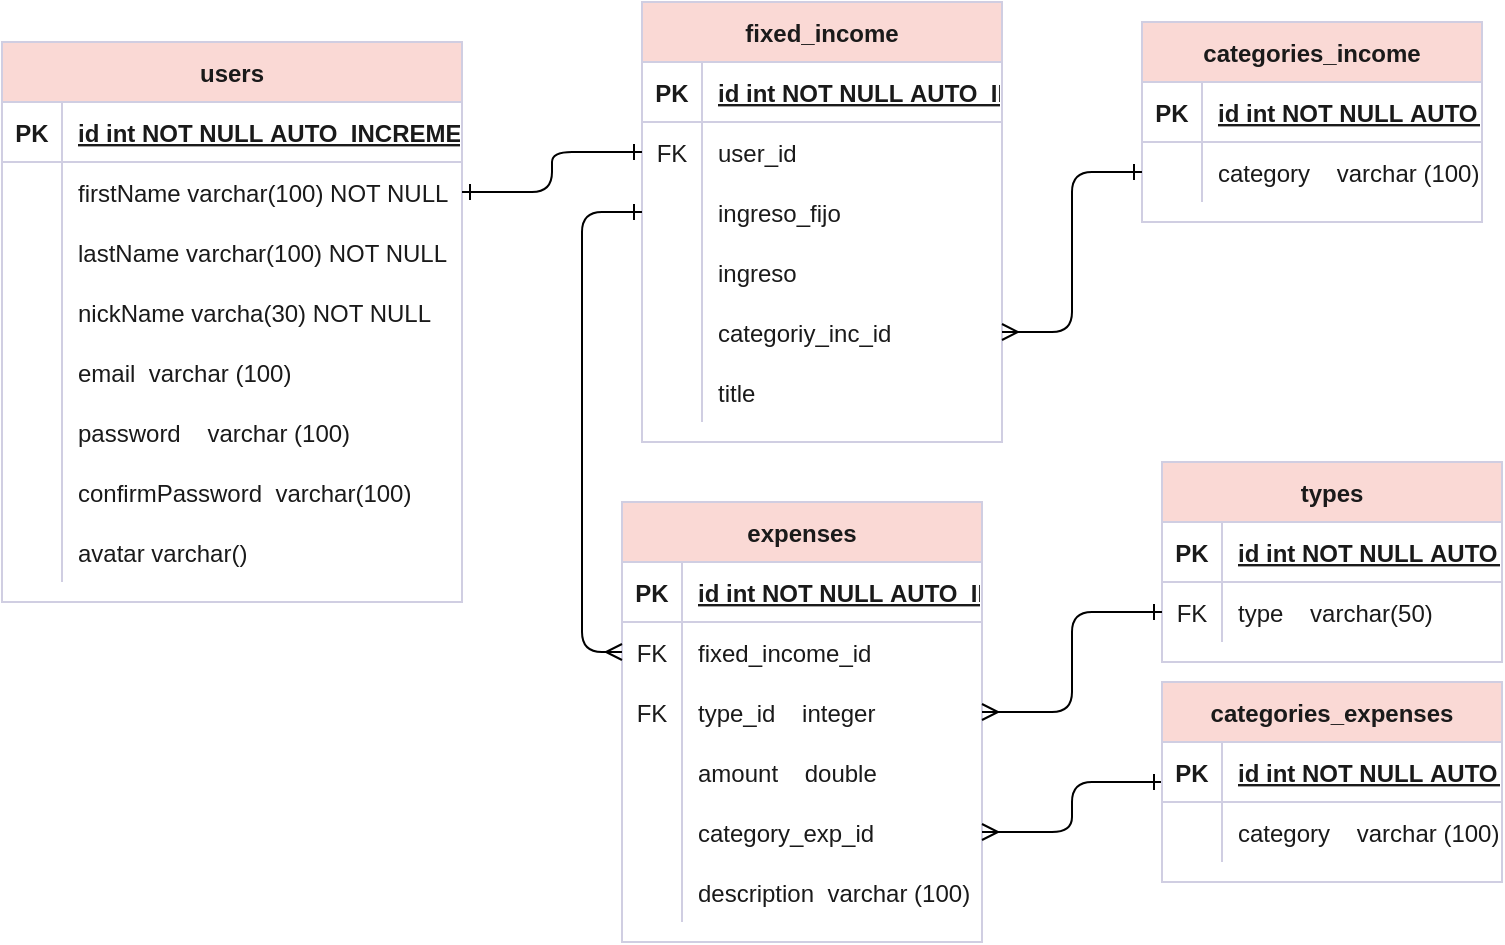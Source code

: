 <mxfile version="17.2.4" type="device"><diagram id="R2lEEEUBdFMjLlhIrx00" name="Page-1"><mxGraphModel dx="2272" dy="790" grid="1" gridSize="10" guides="1" tooltips="1" connect="1" arrows="1" fold="1" page="1" pageScale="1" pageWidth="850" pageHeight="1100" math="0" shadow="0" extFonts="Permanent Marker^https://fonts.googleapis.com/css?family=Permanent+Marker"><root><mxCell id="0"/><mxCell id="1" parent="0"/><mxCell id="C-vyLk0tnHw3VtMMgP7b-23" value="users" style="shape=table;startSize=30;container=1;collapsible=1;childLayout=tableLayout;fixedRows=1;rowLines=0;fontStyle=1;align=center;resizeLast=1;fillColor=#FAD9D5;strokeColor=#D0CEE2;fontColor=#1A1A1A;" parent="1" vertex="1"><mxGeometry x="-200" y="70" width="230" height="280" as="geometry"/></mxCell><mxCell id="C-vyLk0tnHw3VtMMgP7b-24" value="" style="shape=partialRectangle;collapsible=0;dropTarget=0;pointerEvents=0;fillColor=none;points=[[0,0.5],[1,0.5]];portConstraint=eastwest;top=0;left=0;right=0;bottom=1;strokeColor=#D0CEE2;fontColor=#1A1A1A;" parent="C-vyLk0tnHw3VtMMgP7b-23" vertex="1"><mxGeometry y="30" width="230" height="30" as="geometry"/></mxCell><mxCell id="C-vyLk0tnHw3VtMMgP7b-25" value="PK" style="shape=partialRectangle;overflow=hidden;connectable=0;fillColor=none;top=0;left=0;bottom=0;right=0;fontStyle=1;strokeColor=#D0CEE2;fontColor=#1A1A1A;" parent="C-vyLk0tnHw3VtMMgP7b-24" vertex="1"><mxGeometry width="30" height="30" as="geometry"><mxRectangle width="30" height="30" as="alternateBounds"/></mxGeometry></mxCell><mxCell id="C-vyLk0tnHw3VtMMgP7b-26" value="id int NOT NULL AUTO_INCREMENT " style="shape=partialRectangle;overflow=hidden;connectable=0;fillColor=none;top=0;left=0;bottom=0;right=0;align=left;spacingLeft=6;fontStyle=5;strokeColor=#D0CEE2;fontColor=#1A1A1A;" parent="C-vyLk0tnHw3VtMMgP7b-24" vertex="1"><mxGeometry x="30" width="200" height="30" as="geometry"><mxRectangle width="200" height="30" as="alternateBounds"/></mxGeometry></mxCell><mxCell id="C-vyLk0tnHw3VtMMgP7b-27" value="" style="shape=partialRectangle;collapsible=0;dropTarget=0;pointerEvents=0;fillColor=none;points=[[0,0.5],[1,0.5]];portConstraint=eastwest;top=0;left=0;right=0;bottom=0;strokeColor=#D0CEE2;fontColor=#1A1A1A;" parent="C-vyLk0tnHw3VtMMgP7b-23" vertex="1"><mxGeometry y="60" width="230" height="30" as="geometry"/></mxCell><mxCell id="C-vyLk0tnHw3VtMMgP7b-28" value="" style="shape=partialRectangle;overflow=hidden;connectable=0;fillColor=none;top=0;left=0;bottom=0;right=0;strokeColor=#D0CEE2;fontColor=#1A1A1A;" parent="C-vyLk0tnHw3VtMMgP7b-27" vertex="1"><mxGeometry width="30" height="30" as="geometry"><mxRectangle width="30" height="30" as="alternateBounds"/></mxGeometry></mxCell><mxCell id="C-vyLk0tnHw3VtMMgP7b-29" value="firstName varchar(100) NOT NULL" style="shape=partialRectangle;overflow=hidden;connectable=0;fillColor=none;top=0;left=0;bottom=0;right=0;align=left;spacingLeft=6;strokeColor=#D0CEE2;fontColor=#1A1A1A;" parent="C-vyLk0tnHw3VtMMgP7b-27" vertex="1"><mxGeometry x="30" width="200" height="30" as="geometry"><mxRectangle width="200" height="30" as="alternateBounds"/></mxGeometry></mxCell><mxCell id="sl8euiVZwK_D-Mx_t4WH-7" style="shape=partialRectangle;collapsible=0;dropTarget=0;pointerEvents=0;fillColor=none;points=[[0,0.5],[1,0.5]];portConstraint=eastwest;top=0;left=0;right=0;bottom=0;strokeColor=#D0CEE2;fontColor=#1A1A1A;" parent="C-vyLk0tnHw3VtMMgP7b-23" vertex="1"><mxGeometry y="90" width="230" height="30" as="geometry"/></mxCell><mxCell id="sl8euiVZwK_D-Mx_t4WH-8" style="shape=partialRectangle;overflow=hidden;connectable=0;fillColor=none;top=0;left=0;bottom=0;right=0;strokeColor=#D0CEE2;fontColor=#1A1A1A;" parent="sl8euiVZwK_D-Mx_t4WH-7" vertex="1"><mxGeometry width="30" height="30" as="geometry"><mxRectangle width="30" height="30" as="alternateBounds"/></mxGeometry></mxCell><mxCell id="sl8euiVZwK_D-Mx_t4WH-9" value="lastName varchar(100) NOT NULL" style="shape=partialRectangle;overflow=hidden;connectable=0;fillColor=none;top=0;left=0;bottom=0;right=0;align=left;spacingLeft=6;strokeColor=#D0CEE2;fontColor=#1A1A1A;" parent="sl8euiVZwK_D-Mx_t4WH-7" vertex="1"><mxGeometry x="30" width="200" height="30" as="geometry"><mxRectangle width="200" height="30" as="alternateBounds"/></mxGeometry></mxCell><mxCell id="sl8euiVZwK_D-Mx_t4WH-4" style="shape=partialRectangle;collapsible=0;dropTarget=0;pointerEvents=0;fillColor=none;points=[[0,0.5],[1,0.5]];portConstraint=eastwest;top=0;left=0;right=0;bottom=0;strokeColor=#D0CEE2;fontColor=#1A1A1A;" parent="C-vyLk0tnHw3VtMMgP7b-23" vertex="1"><mxGeometry y="120" width="230" height="30" as="geometry"/></mxCell><mxCell id="sl8euiVZwK_D-Mx_t4WH-5" style="shape=partialRectangle;overflow=hidden;connectable=0;fillColor=none;top=0;left=0;bottom=0;right=0;strokeColor=#D0CEE2;fontColor=#1A1A1A;" parent="sl8euiVZwK_D-Mx_t4WH-4" vertex="1"><mxGeometry width="30" height="30" as="geometry"><mxRectangle width="30" height="30" as="alternateBounds"/></mxGeometry></mxCell><mxCell id="sl8euiVZwK_D-Mx_t4WH-6" value="nickName varcha(30) NOT NULL" style="shape=partialRectangle;overflow=hidden;connectable=0;fillColor=none;top=0;left=0;bottom=0;right=0;align=left;spacingLeft=6;strokeColor=#D0CEE2;fontColor=#1A1A1A;" parent="sl8euiVZwK_D-Mx_t4WH-4" vertex="1"><mxGeometry x="30" width="200" height="30" as="geometry"><mxRectangle width="200" height="30" as="alternateBounds"/></mxGeometry></mxCell><mxCell id="lumupV-iUJOyb98hS1aZ-239" style="shape=partialRectangle;collapsible=0;dropTarget=0;pointerEvents=0;fillColor=none;points=[[0,0.5],[1,0.5]];portConstraint=eastwest;top=0;left=0;right=0;bottom=0;strokeColor=#D0CEE2;fontColor=#1A1A1A;" parent="C-vyLk0tnHw3VtMMgP7b-23" vertex="1"><mxGeometry y="150" width="230" height="30" as="geometry"/></mxCell><mxCell id="lumupV-iUJOyb98hS1aZ-240" style="shape=partialRectangle;overflow=hidden;connectable=0;fillColor=none;top=0;left=0;bottom=0;right=0;strokeColor=#D0CEE2;fontColor=#1A1A1A;" parent="lumupV-iUJOyb98hS1aZ-239" vertex="1"><mxGeometry width="30" height="30" as="geometry"><mxRectangle width="30" height="30" as="alternateBounds"/></mxGeometry></mxCell><mxCell id="lumupV-iUJOyb98hS1aZ-241" value="email  varchar (100)" style="shape=partialRectangle;overflow=hidden;connectable=0;fillColor=none;top=0;left=0;bottom=0;right=0;align=left;spacingLeft=6;strokeColor=#D0CEE2;fontColor=#1A1A1A;" parent="lumupV-iUJOyb98hS1aZ-239" vertex="1"><mxGeometry x="30" width="200" height="30" as="geometry"><mxRectangle width="200" height="30" as="alternateBounds"/></mxGeometry></mxCell><mxCell id="lumupV-iUJOyb98hS1aZ-242" style="shape=partialRectangle;collapsible=0;dropTarget=0;pointerEvents=0;fillColor=none;points=[[0,0.5],[1,0.5]];portConstraint=eastwest;top=0;left=0;right=0;bottom=0;strokeColor=#D0CEE2;fontColor=#1A1A1A;" parent="C-vyLk0tnHw3VtMMgP7b-23" vertex="1"><mxGeometry y="180" width="230" height="30" as="geometry"/></mxCell><mxCell id="lumupV-iUJOyb98hS1aZ-243" style="shape=partialRectangle;overflow=hidden;connectable=0;fillColor=none;top=0;left=0;bottom=0;right=0;strokeColor=#D0CEE2;fontColor=#1A1A1A;" parent="lumupV-iUJOyb98hS1aZ-242" vertex="1"><mxGeometry width="30" height="30" as="geometry"><mxRectangle width="30" height="30" as="alternateBounds"/></mxGeometry></mxCell><mxCell id="lumupV-iUJOyb98hS1aZ-244" value="password    varchar (100)" style="shape=partialRectangle;overflow=hidden;connectable=0;fillColor=none;top=0;left=0;bottom=0;right=0;align=left;spacingLeft=6;strokeColor=#D0CEE2;fontColor=#1A1A1A;" parent="lumupV-iUJOyb98hS1aZ-242" vertex="1"><mxGeometry x="30" width="200" height="30" as="geometry"><mxRectangle width="200" height="30" as="alternateBounds"/></mxGeometry></mxCell><mxCell id="lumupV-iUJOyb98hS1aZ-245" style="shape=partialRectangle;collapsible=0;dropTarget=0;pointerEvents=0;fillColor=none;points=[[0,0.5],[1,0.5]];portConstraint=eastwest;top=0;left=0;right=0;bottom=0;strokeColor=#D0CEE2;fontColor=#1A1A1A;" parent="C-vyLk0tnHw3VtMMgP7b-23" vertex="1"><mxGeometry y="210" width="230" height="30" as="geometry"/></mxCell><mxCell id="lumupV-iUJOyb98hS1aZ-246" style="shape=partialRectangle;overflow=hidden;connectable=0;fillColor=none;top=0;left=0;bottom=0;right=0;strokeColor=#D0CEE2;fontColor=#1A1A1A;" parent="lumupV-iUJOyb98hS1aZ-245" vertex="1"><mxGeometry width="30" height="30" as="geometry"><mxRectangle width="30" height="30" as="alternateBounds"/></mxGeometry></mxCell><mxCell id="lumupV-iUJOyb98hS1aZ-247" value="confirmPassword  varchar(100)" style="shape=partialRectangle;overflow=hidden;connectable=0;fillColor=none;top=0;left=0;bottom=0;right=0;align=left;spacingLeft=6;strokeColor=#D0CEE2;fontColor=#1A1A1A;" parent="lumupV-iUJOyb98hS1aZ-245" vertex="1"><mxGeometry x="30" width="200" height="30" as="geometry"><mxRectangle width="200" height="30" as="alternateBounds"/></mxGeometry></mxCell><mxCell id="sl8euiVZwK_D-Mx_t4WH-1" style="shape=partialRectangle;collapsible=0;dropTarget=0;pointerEvents=0;fillColor=none;points=[[0,0.5],[1,0.5]];portConstraint=eastwest;top=0;left=0;right=0;bottom=0;strokeColor=#D0CEE2;fontColor=#1A1A1A;" parent="C-vyLk0tnHw3VtMMgP7b-23" vertex="1"><mxGeometry y="240" width="230" height="30" as="geometry"/></mxCell><mxCell id="sl8euiVZwK_D-Mx_t4WH-2" style="shape=partialRectangle;overflow=hidden;connectable=0;fillColor=none;top=0;left=0;bottom=0;right=0;strokeColor=#D0CEE2;fontColor=#1A1A1A;" parent="sl8euiVZwK_D-Mx_t4WH-1" vertex="1"><mxGeometry width="30" height="30" as="geometry"><mxRectangle width="30" height="30" as="alternateBounds"/></mxGeometry></mxCell><mxCell id="sl8euiVZwK_D-Mx_t4WH-3" value="avatar varchar()" style="shape=partialRectangle;overflow=hidden;connectable=0;fillColor=none;top=0;left=0;bottom=0;right=0;align=left;spacingLeft=6;strokeColor=#D0CEE2;fontColor=#1A1A1A;" parent="sl8euiVZwK_D-Mx_t4WH-1" vertex="1"><mxGeometry x="30" width="200" height="30" as="geometry"><mxRectangle width="200" height="30" as="alternateBounds"/></mxGeometry></mxCell><mxCell id="8oyLFtq0lGayYzDrN4Et-1" value="fixed_income" style="shape=table;startSize=30;container=1;collapsible=1;childLayout=tableLayout;fixedRows=1;rowLines=0;fontStyle=1;align=center;resizeLast=1;fillColor=#FAD9D5;strokeColor=#D0CEE2;fontColor=#1A1A1A;" vertex="1" parent="1"><mxGeometry x="120" y="50" width="180" height="220" as="geometry"/></mxCell><mxCell id="8oyLFtq0lGayYzDrN4Et-2" value="" style="shape=partialRectangle;collapsible=0;dropTarget=0;pointerEvents=0;fillColor=none;points=[[0,0.5],[1,0.5]];portConstraint=eastwest;top=0;left=0;right=0;bottom=1;strokeColor=#D0CEE2;fontColor=#1A1A1A;" vertex="1" parent="8oyLFtq0lGayYzDrN4Et-1"><mxGeometry y="30" width="180" height="30" as="geometry"/></mxCell><mxCell id="8oyLFtq0lGayYzDrN4Et-3" value="PK" style="shape=partialRectangle;overflow=hidden;connectable=0;fillColor=none;top=0;left=0;bottom=0;right=0;fontStyle=1;strokeColor=#D0CEE2;fontColor=#1A1A1A;" vertex="1" parent="8oyLFtq0lGayYzDrN4Et-2"><mxGeometry width="30" height="30" as="geometry"><mxRectangle width="30" height="30" as="alternateBounds"/></mxGeometry></mxCell><mxCell id="8oyLFtq0lGayYzDrN4Et-4" value="id int NOT NULL AUTO_INCREMENT " style="shape=partialRectangle;overflow=hidden;connectable=0;fillColor=none;top=0;left=0;bottom=0;right=0;align=left;spacingLeft=6;fontStyle=5;strokeColor=#D0CEE2;fontColor=#1A1A1A;" vertex="1" parent="8oyLFtq0lGayYzDrN4Et-2"><mxGeometry x="30" width="150" height="30" as="geometry"><mxRectangle width="150" height="30" as="alternateBounds"/></mxGeometry></mxCell><mxCell id="8oyLFtq0lGayYzDrN4Et-5" value="" style="shape=partialRectangle;collapsible=0;dropTarget=0;pointerEvents=0;fillColor=none;points=[[0,0.5],[1,0.5]];portConstraint=eastwest;top=0;left=0;right=0;bottom=0;strokeColor=#D0CEE2;fontColor=#1A1A1A;" vertex="1" parent="8oyLFtq0lGayYzDrN4Et-1"><mxGeometry y="60" width="180" height="30" as="geometry"/></mxCell><mxCell id="8oyLFtq0lGayYzDrN4Et-6" value="FK" style="shape=partialRectangle;overflow=hidden;connectable=0;fillColor=none;top=0;left=0;bottom=0;right=0;strokeColor=#D0CEE2;fontColor=#1A1A1A;" vertex="1" parent="8oyLFtq0lGayYzDrN4Et-5"><mxGeometry width="30" height="30" as="geometry"><mxRectangle width="30" height="30" as="alternateBounds"/></mxGeometry></mxCell><mxCell id="8oyLFtq0lGayYzDrN4Et-7" value="user_id" style="shape=partialRectangle;overflow=hidden;connectable=0;fillColor=none;top=0;left=0;bottom=0;right=0;align=left;spacingLeft=6;strokeColor=#D0CEE2;fontColor=#1A1A1A;" vertex="1" parent="8oyLFtq0lGayYzDrN4Et-5"><mxGeometry x="30" width="150" height="30" as="geometry"><mxRectangle width="150" height="30" as="alternateBounds"/></mxGeometry></mxCell><mxCell id="8oyLFtq0lGayYzDrN4Et-8" style="shape=partialRectangle;collapsible=0;dropTarget=0;pointerEvents=0;fillColor=none;points=[[0,0.5],[1,0.5]];portConstraint=eastwest;top=0;left=0;right=0;bottom=0;strokeColor=#D0CEE2;fontColor=#1A1A1A;" vertex="1" parent="8oyLFtq0lGayYzDrN4Et-1"><mxGeometry y="90" width="180" height="30" as="geometry"/></mxCell><mxCell id="8oyLFtq0lGayYzDrN4Et-9" style="shape=partialRectangle;overflow=hidden;connectable=0;fillColor=none;top=0;left=0;bottom=0;right=0;strokeColor=#D0CEE2;fontColor=#1A1A1A;" vertex="1" parent="8oyLFtq0lGayYzDrN4Et-8"><mxGeometry width="30" height="30" as="geometry"><mxRectangle width="30" height="30" as="alternateBounds"/></mxGeometry></mxCell><mxCell id="8oyLFtq0lGayYzDrN4Et-10" value="ingreso_fijo" style="shape=partialRectangle;overflow=hidden;connectable=0;fillColor=none;top=0;left=0;bottom=0;right=0;align=left;spacingLeft=6;strokeColor=#D0CEE2;fontColor=#1A1A1A;" vertex="1" parent="8oyLFtq0lGayYzDrN4Et-8"><mxGeometry x="30" width="150" height="30" as="geometry"><mxRectangle width="150" height="30" as="alternateBounds"/></mxGeometry></mxCell><mxCell id="8oyLFtq0lGayYzDrN4Et-64" style="shape=partialRectangle;collapsible=0;dropTarget=0;pointerEvents=0;fillColor=none;points=[[0,0.5],[1,0.5]];portConstraint=eastwest;top=0;left=0;right=0;bottom=0;strokeColor=#D0CEE2;fontColor=#1A1A1A;" vertex="1" parent="8oyLFtq0lGayYzDrN4Et-1"><mxGeometry y="120" width="180" height="30" as="geometry"/></mxCell><mxCell id="8oyLFtq0lGayYzDrN4Et-65" style="shape=partialRectangle;overflow=hidden;connectable=0;fillColor=none;top=0;left=0;bottom=0;right=0;strokeColor=#D0CEE2;fontColor=#1A1A1A;" vertex="1" parent="8oyLFtq0lGayYzDrN4Et-64"><mxGeometry width="30" height="30" as="geometry"><mxRectangle width="30" height="30" as="alternateBounds"/></mxGeometry></mxCell><mxCell id="8oyLFtq0lGayYzDrN4Et-66" value="ingreso" style="shape=partialRectangle;overflow=hidden;connectable=0;fillColor=none;top=0;left=0;bottom=0;right=0;align=left;spacingLeft=6;strokeColor=#D0CEE2;fontColor=#1A1A1A;" vertex="1" parent="8oyLFtq0lGayYzDrN4Et-64"><mxGeometry x="30" width="150" height="30" as="geometry"><mxRectangle width="150" height="30" as="alternateBounds"/></mxGeometry></mxCell><mxCell id="8oyLFtq0lGayYzDrN4Et-87" style="shape=partialRectangle;collapsible=0;dropTarget=0;pointerEvents=0;fillColor=none;points=[[0,0.5],[1,0.5]];portConstraint=eastwest;top=0;left=0;right=0;bottom=0;strokeColor=#D0CEE2;fontColor=#1A1A1A;" vertex="1" parent="8oyLFtq0lGayYzDrN4Et-1"><mxGeometry y="150" width="180" height="30" as="geometry"/></mxCell><mxCell id="8oyLFtq0lGayYzDrN4Et-88" style="shape=partialRectangle;overflow=hidden;connectable=0;fillColor=none;top=0;left=0;bottom=0;right=0;strokeColor=#D0CEE2;fontColor=#1A1A1A;" vertex="1" parent="8oyLFtq0lGayYzDrN4Et-87"><mxGeometry width="30" height="30" as="geometry"><mxRectangle width="30" height="30" as="alternateBounds"/></mxGeometry></mxCell><mxCell id="8oyLFtq0lGayYzDrN4Et-89" value="categoriy_inc_id" style="shape=partialRectangle;overflow=hidden;connectable=0;fillColor=none;top=0;left=0;bottom=0;right=0;align=left;spacingLeft=6;strokeColor=#D0CEE2;fontColor=#1A1A1A;" vertex="1" parent="8oyLFtq0lGayYzDrN4Et-87"><mxGeometry x="30" width="150" height="30" as="geometry"><mxRectangle width="150" height="30" as="alternateBounds"/></mxGeometry></mxCell><mxCell id="8oyLFtq0lGayYzDrN4Et-90" style="shape=partialRectangle;collapsible=0;dropTarget=0;pointerEvents=0;fillColor=none;points=[[0,0.5],[1,0.5]];portConstraint=eastwest;top=0;left=0;right=0;bottom=0;strokeColor=#D0CEE2;fontColor=#1A1A1A;" vertex="1" parent="8oyLFtq0lGayYzDrN4Et-1"><mxGeometry y="180" width="180" height="30" as="geometry"/></mxCell><mxCell id="8oyLFtq0lGayYzDrN4Et-91" style="shape=partialRectangle;overflow=hidden;connectable=0;fillColor=none;top=0;left=0;bottom=0;right=0;strokeColor=#D0CEE2;fontColor=#1A1A1A;" vertex="1" parent="8oyLFtq0lGayYzDrN4Et-90"><mxGeometry width="30" height="30" as="geometry"><mxRectangle width="30" height="30" as="alternateBounds"/></mxGeometry></mxCell><mxCell id="8oyLFtq0lGayYzDrN4Et-92" value="title" style="shape=partialRectangle;overflow=hidden;connectable=0;fillColor=none;top=0;left=0;bottom=0;right=0;align=left;spacingLeft=6;strokeColor=#D0CEE2;fontColor=#1A1A1A;" vertex="1" parent="8oyLFtq0lGayYzDrN4Et-90"><mxGeometry x="30" width="150" height="30" as="geometry"><mxRectangle width="150" height="30" as="alternateBounds"/></mxGeometry></mxCell><mxCell id="8oyLFtq0lGayYzDrN4Et-24" value="categories_income" style="shape=table;startSize=30;container=1;collapsible=1;childLayout=tableLayout;fixedRows=1;rowLines=0;fontStyle=1;align=center;resizeLast=1;fillColor=#FAD9D5;strokeColor=#D0CEE2;fontColor=#1A1A1A;" vertex="1" parent="1"><mxGeometry x="370" y="60" width="170" height="100" as="geometry"/></mxCell><mxCell id="8oyLFtq0lGayYzDrN4Et-25" value="" style="shape=partialRectangle;collapsible=0;dropTarget=0;pointerEvents=0;fillColor=none;points=[[0,0.5],[1,0.5]];portConstraint=eastwest;top=0;left=0;right=0;bottom=1;strokeColor=#D0CEE2;fontColor=#1A1A1A;" vertex="1" parent="8oyLFtq0lGayYzDrN4Et-24"><mxGeometry y="30" width="170" height="30" as="geometry"/></mxCell><mxCell id="8oyLFtq0lGayYzDrN4Et-26" value="PK" style="shape=partialRectangle;overflow=hidden;connectable=0;fillColor=none;top=0;left=0;bottom=0;right=0;fontStyle=1;strokeColor=#D0CEE2;fontColor=#1A1A1A;" vertex="1" parent="8oyLFtq0lGayYzDrN4Et-25"><mxGeometry width="30" height="30" as="geometry"><mxRectangle width="30" height="30" as="alternateBounds"/></mxGeometry></mxCell><mxCell id="8oyLFtq0lGayYzDrN4Et-27" value="id int NOT NULL AUTO_INCREMENT " style="shape=partialRectangle;overflow=hidden;connectable=0;fillColor=none;top=0;left=0;bottom=0;right=0;align=left;spacingLeft=6;fontStyle=5;strokeColor=#D0CEE2;fontColor=#1A1A1A;" vertex="1" parent="8oyLFtq0lGayYzDrN4Et-25"><mxGeometry x="30" width="140" height="30" as="geometry"><mxRectangle width="140" height="30" as="alternateBounds"/></mxGeometry></mxCell><mxCell id="8oyLFtq0lGayYzDrN4Et-28" value="" style="shape=partialRectangle;collapsible=0;dropTarget=0;pointerEvents=0;fillColor=none;points=[[0,0.5],[1,0.5]];portConstraint=eastwest;top=0;left=0;right=0;bottom=0;strokeColor=#D0CEE2;fontColor=#1A1A1A;" vertex="1" parent="8oyLFtq0lGayYzDrN4Et-24"><mxGeometry y="60" width="170" height="30" as="geometry"/></mxCell><mxCell id="8oyLFtq0lGayYzDrN4Et-29" value="" style="shape=partialRectangle;overflow=hidden;connectable=0;fillColor=none;top=0;left=0;bottom=0;right=0;strokeColor=#D0CEE2;fontColor=#1A1A1A;" vertex="1" parent="8oyLFtq0lGayYzDrN4Et-28"><mxGeometry width="30" height="30" as="geometry"><mxRectangle width="30" height="30" as="alternateBounds"/></mxGeometry></mxCell><mxCell id="8oyLFtq0lGayYzDrN4Et-30" value="category    varchar (100)" style="shape=partialRectangle;overflow=hidden;connectable=0;fillColor=none;top=0;left=0;bottom=0;right=0;align=left;spacingLeft=6;strokeColor=#D0CEE2;fontColor=#1A1A1A;" vertex="1" parent="8oyLFtq0lGayYzDrN4Et-28"><mxGeometry x="30" width="140" height="30" as="geometry"><mxRectangle width="140" height="30" as="alternateBounds"/></mxGeometry></mxCell><mxCell id="8oyLFtq0lGayYzDrN4Et-46" style="edgeStyle=orthogonalEdgeStyle;rounded=1;orthogonalLoop=1;jettySize=auto;html=1;exitX=1;exitY=0.5;exitDx=0;exitDy=0;entryX=0;entryY=0.5;entryDx=0;entryDy=0;startArrow=ERone;startFill=0;endArrow=ERone;endFill=0;" edge="1" parent="1" source="C-vyLk0tnHw3VtMMgP7b-27" target="8oyLFtq0lGayYzDrN4Et-5"><mxGeometry relative="1" as="geometry"/></mxCell><mxCell id="8oyLFtq0lGayYzDrN4Et-51" value="expenses" style="shape=table;startSize=30;container=1;collapsible=1;childLayout=tableLayout;fixedRows=1;rowLines=0;fontStyle=1;align=center;resizeLast=1;fillColor=#FAD9D5;strokeColor=#D0CEE2;fontColor=#1A1A1A;" vertex="1" parent="1"><mxGeometry x="110" y="300" width="180" height="220" as="geometry"/></mxCell><mxCell id="8oyLFtq0lGayYzDrN4Et-52" value="" style="shape=partialRectangle;collapsible=0;dropTarget=0;pointerEvents=0;fillColor=none;points=[[0,0.5],[1,0.5]];portConstraint=eastwest;top=0;left=0;right=0;bottom=1;strokeColor=#D0CEE2;fontColor=#1A1A1A;" vertex="1" parent="8oyLFtq0lGayYzDrN4Et-51"><mxGeometry y="30" width="180" height="30" as="geometry"/></mxCell><mxCell id="8oyLFtq0lGayYzDrN4Et-53" value="PK" style="shape=partialRectangle;overflow=hidden;connectable=0;fillColor=none;top=0;left=0;bottom=0;right=0;fontStyle=1;strokeColor=#D0CEE2;fontColor=#1A1A1A;" vertex="1" parent="8oyLFtq0lGayYzDrN4Et-52"><mxGeometry width="30" height="30" as="geometry"><mxRectangle width="30" height="30" as="alternateBounds"/></mxGeometry></mxCell><mxCell id="8oyLFtq0lGayYzDrN4Et-54" value="id int NOT NULL AUTO_INCREMENT " style="shape=partialRectangle;overflow=hidden;connectable=0;fillColor=none;top=0;left=0;bottom=0;right=0;align=left;spacingLeft=6;fontStyle=5;strokeColor=#D0CEE2;fontColor=#1A1A1A;" vertex="1" parent="8oyLFtq0lGayYzDrN4Et-52"><mxGeometry x="30" width="150" height="30" as="geometry"><mxRectangle width="150" height="30" as="alternateBounds"/></mxGeometry></mxCell><mxCell id="8oyLFtq0lGayYzDrN4Et-55" value="" style="shape=partialRectangle;collapsible=0;dropTarget=0;pointerEvents=0;fillColor=none;points=[[0,0.5],[1,0.5]];portConstraint=eastwest;top=0;left=0;right=0;bottom=0;strokeColor=#D0CEE2;fontColor=#1A1A1A;" vertex="1" parent="8oyLFtq0lGayYzDrN4Et-51"><mxGeometry y="60" width="180" height="30" as="geometry"/></mxCell><mxCell id="8oyLFtq0lGayYzDrN4Et-56" value="FK" style="shape=partialRectangle;overflow=hidden;connectable=0;fillColor=none;top=0;left=0;bottom=0;right=0;strokeColor=#D0CEE2;fontColor=#1A1A1A;" vertex="1" parent="8oyLFtq0lGayYzDrN4Et-55"><mxGeometry width="30" height="30" as="geometry"><mxRectangle width="30" height="30" as="alternateBounds"/></mxGeometry></mxCell><mxCell id="8oyLFtq0lGayYzDrN4Et-57" value="fixed_income_id" style="shape=partialRectangle;overflow=hidden;connectable=0;fillColor=none;top=0;left=0;bottom=0;right=0;align=left;spacingLeft=6;strokeColor=#D0CEE2;fontColor=#1A1A1A;" vertex="1" parent="8oyLFtq0lGayYzDrN4Et-55"><mxGeometry x="30" width="150" height="30" as="geometry"><mxRectangle width="150" height="30" as="alternateBounds"/></mxGeometry></mxCell><mxCell id="8oyLFtq0lGayYzDrN4Et-58" style="shape=partialRectangle;collapsible=0;dropTarget=0;pointerEvents=0;fillColor=none;points=[[0,0.5],[1,0.5]];portConstraint=eastwest;top=0;left=0;right=0;bottom=0;strokeColor=#D0CEE2;fontColor=#1A1A1A;" vertex="1" parent="8oyLFtq0lGayYzDrN4Et-51"><mxGeometry y="90" width="180" height="30" as="geometry"/></mxCell><mxCell id="8oyLFtq0lGayYzDrN4Et-59" value="FK" style="shape=partialRectangle;overflow=hidden;connectable=0;fillColor=none;top=0;left=0;bottom=0;right=0;strokeColor=#D0CEE2;fontColor=#1A1A1A;" vertex="1" parent="8oyLFtq0lGayYzDrN4Et-58"><mxGeometry width="30" height="30" as="geometry"><mxRectangle width="30" height="30" as="alternateBounds"/></mxGeometry></mxCell><mxCell id="8oyLFtq0lGayYzDrN4Et-60" value="type_id    integer" style="shape=partialRectangle;overflow=hidden;connectable=0;fillColor=none;top=0;left=0;bottom=0;right=0;align=left;spacingLeft=6;strokeColor=#D0CEE2;fontColor=#1A1A1A;" vertex="1" parent="8oyLFtq0lGayYzDrN4Et-58"><mxGeometry x="30" width="150" height="30" as="geometry"><mxRectangle width="150" height="30" as="alternateBounds"/></mxGeometry></mxCell><mxCell id="8oyLFtq0lGayYzDrN4Et-61" style="shape=partialRectangle;collapsible=0;dropTarget=0;pointerEvents=0;fillColor=none;points=[[0,0.5],[1,0.5]];portConstraint=eastwest;top=0;left=0;right=0;bottom=0;strokeColor=#D0CEE2;fontColor=#1A1A1A;" vertex="1" parent="8oyLFtq0lGayYzDrN4Et-51"><mxGeometry y="120" width="180" height="30" as="geometry"/></mxCell><mxCell id="8oyLFtq0lGayYzDrN4Et-62" style="shape=partialRectangle;overflow=hidden;connectable=0;fillColor=none;top=0;left=0;bottom=0;right=0;strokeColor=#D0CEE2;fontColor=#1A1A1A;" vertex="1" parent="8oyLFtq0lGayYzDrN4Et-61"><mxGeometry width="30" height="30" as="geometry"><mxRectangle width="30" height="30" as="alternateBounds"/></mxGeometry></mxCell><mxCell id="8oyLFtq0lGayYzDrN4Et-63" value="amount    double" style="shape=partialRectangle;overflow=hidden;connectable=0;fillColor=none;top=0;left=0;bottom=0;right=0;align=left;spacingLeft=6;strokeColor=#D0CEE2;fontColor=#1A1A1A;" vertex="1" parent="8oyLFtq0lGayYzDrN4Et-61"><mxGeometry x="30" width="150" height="30" as="geometry"><mxRectangle width="150" height="30" as="alternateBounds"/></mxGeometry></mxCell><mxCell id="8oyLFtq0lGayYzDrN4Et-101" style="shape=partialRectangle;collapsible=0;dropTarget=0;pointerEvents=0;fillColor=none;points=[[0,0.5],[1,0.5]];portConstraint=eastwest;top=0;left=0;right=0;bottom=0;strokeColor=#D0CEE2;fontColor=#1A1A1A;" vertex="1" parent="8oyLFtq0lGayYzDrN4Et-51"><mxGeometry y="150" width="180" height="30" as="geometry"/></mxCell><mxCell id="8oyLFtq0lGayYzDrN4Et-102" style="shape=partialRectangle;overflow=hidden;connectable=0;fillColor=none;top=0;left=0;bottom=0;right=0;strokeColor=#D0CEE2;fontColor=#1A1A1A;" vertex="1" parent="8oyLFtq0lGayYzDrN4Et-101"><mxGeometry width="30" height="30" as="geometry"><mxRectangle width="30" height="30" as="alternateBounds"/></mxGeometry></mxCell><mxCell id="8oyLFtq0lGayYzDrN4Et-103" value="category_exp_id" style="shape=partialRectangle;overflow=hidden;connectable=0;fillColor=none;top=0;left=0;bottom=0;right=0;align=left;spacingLeft=6;strokeColor=#D0CEE2;fontColor=#1A1A1A;" vertex="1" parent="8oyLFtq0lGayYzDrN4Et-101"><mxGeometry x="30" width="150" height="30" as="geometry"><mxRectangle width="150" height="30" as="alternateBounds"/></mxGeometry></mxCell><mxCell id="8oyLFtq0lGayYzDrN4Et-82" style="shape=partialRectangle;collapsible=0;dropTarget=0;pointerEvents=0;fillColor=none;points=[[0,0.5],[1,0.5]];portConstraint=eastwest;top=0;left=0;right=0;bottom=0;strokeColor=#D0CEE2;fontColor=#1A1A1A;" vertex="1" parent="8oyLFtq0lGayYzDrN4Et-51"><mxGeometry y="180" width="180" height="30" as="geometry"/></mxCell><mxCell id="8oyLFtq0lGayYzDrN4Et-83" style="shape=partialRectangle;overflow=hidden;connectable=0;fillColor=none;top=0;left=0;bottom=0;right=0;strokeColor=#D0CEE2;fontColor=#1A1A1A;" vertex="1" parent="8oyLFtq0lGayYzDrN4Et-82"><mxGeometry width="30" height="30" as="geometry"><mxRectangle width="30" height="30" as="alternateBounds"/></mxGeometry></mxCell><mxCell id="8oyLFtq0lGayYzDrN4Et-84" value="description  varchar (100)" style="shape=partialRectangle;overflow=hidden;connectable=0;fillColor=none;top=0;left=0;bottom=0;right=0;align=left;spacingLeft=6;strokeColor=#D0CEE2;fontColor=#1A1A1A;" vertex="1" parent="8oyLFtq0lGayYzDrN4Et-82"><mxGeometry x="30" width="150" height="30" as="geometry"><mxRectangle width="150" height="30" as="alternateBounds"/></mxGeometry></mxCell><mxCell id="8oyLFtq0lGayYzDrN4Et-67" value="types" style="shape=table;startSize=30;container=1;collapsible=1;childLayout=tableLayout;fixedRows=1;rowLines=0;fontStyle=1;align=center;resizeLast=1;fillColor=#FAD9D5;strokeColor=#D0CEE2;fontColor=#1A1A1A;" vertex="1" parent="1"><mxGeometry x="380" y="280" width="170" height="100" as="geometry"/></mxCell><mxCell id="8oyLFtq0lGayYzDrN4Et-68" value="" style="shape=partialRectangle;collapsible=0;dropTarget=0;pointerEvents=0;fillColor=none;points=[[0,0.5],[1,0.5]];portConstraint=eastwest;top=0;left=0;right=0;bottom=1;strokeColor=#D0CEE2;fontColor=#1A1A1A;" vertex="1" parent="8oyLFtq0lGayYzDrN4Et-67"><mxGeometry y="30" width="170" height="30" as="geometry"/></mxCell><mxCell id="8oyLFtq0lGayYzDrN4Et-69" value="PK" style="shape=partialRectangle;overflow=hidden;connectable=0;fillColor=none;top=0;left=0;bottom=0;right=0;fontStyle=1;strokeColor=#D0CEE2;fontColor=#1A1A1A;" vertex="1" parent="8oyLFtq0lGayYzDrN4Et-68"><mxGeometry width="30" height="30" as="geometry"><mxRectangle width="30" height="30" as="alternateBounds"/></mxGeometry></mxCell><mxCell id="8oyLFtq0lGayYzDrN4Et-70" value="id int NOT NULL AUTO_INCREMENT " style="shape=partialRectangle;overflow=hidden;connectable=0;fillColor=none;top=0;left=0;bottom=0;right=0;align=left;spacingLeft=6;fontStyle=5;strokeColor=#D0CEE2;fontColor=#1A1A1A;" vertex="1" parent="8oyLFtq0lGayYzDrN4Et-68"><mxGeometry x="30" width="140" height="30" as="geometry"><mxRectangle width="140" height="30" as="alternateBounds"/></mxGeometry></mxCell><mxCell id="8oyLFtq0lGayYzDrN4Et-71" value="" style="shape=partialRectangle;collapsible=0;dropTarget=0;pointerEvents=0;fillColor=none;points=[[0,0.5],[1,0.5]];portConstraint=eastwest;top=0;left=0;right=0;bottom=0;strokeColor=#D0CEE2;fontColor=#1A1A1A;" vertex="1" parent="8oyLFtq0lGayYzDrN4Et-67"><mxGeometry y="60" width="170" height="30" as="geometry"/></mxCell><mxCell id="8oyLFtq0lGayYzDrN4Et-72" value="FK" style="shape=partialRectangle;overflow=hidden;connectable=0;fillColor=none;top=0;left=0;bottom=0;right=0;strokeColor=#D0CEE2;fontColor=#1A1A1A;" vertex="1" parent="8oyLFtq0lGayYzDrN4Et-71"><mxGeometry width="30" height="30" as="geometry"><mxRectangle width="30" height="30" as="alternateBounds"/></mxGeometry></mxCell><mxCell id="8oyLFtq0lGayYzDrN4Et-73" value="type    varchar(50)" style="shape=partialRectangle;overflow=hidden;connectable=0;fillColor=none;top=0;left=0;bottom=0;right=0;align=left;spacingLeft=6;strokeColor=#D0CEE2;fontColor=#1A1A1A;" vertex="1" parent="8oyLFtq0lGayYzDrN4Et-71"><mxGeometry x="30" width="140" height="30" as="geometry"><mxRectangle width="140" height="30" as="alternateBounds"/></mxGeometry></mxCell><mxCell id="8oyLFtq0lGayYzDrN4Et-80" style="edgeStyle=orthogonalEdgeStyle;rounded=1;orthogonalLoop=1;jettySize=auto;html=1;exitX=0;exitY=0.5;exitDx=0;exitDy=0;entryX=1;entryY=0.5;entryDx=0;entryDy=0;startArrow=ERone;startFill=0;endArrow=ERmany;endFill=0;" edge="1" parent="1" source="8oyLFtq0lGayYzDrN4Et-71" target="8oyLFtq0lGayYzDrN4Et-58"><mxGeometry relative="1" as="geometry"/></mxCell><mxCell id="8oyLFtq0lGayYzDrN4Et-85" style="edgeStyle=orthogonalEdgeStyle;rounded=1;orthogonalLoop=1;jettySize=auto;html=1;exitX=0;exitY=0.5;exitDx=0;exitDy=0;entryX=0;entryY=0.5;entryDx=0;entryDy=0;startArrow=ERone;startFill=0;endArrow=ERmany;endFill=0;" edge="1" parent="1" source="8oyLFtq0lGayYzDrN4Et-8" target="8oyLFtq0lGayYzDrN4Et-55"><mxGeometry relative="1" as="geometry"/></mxCell><mxCell id="8oyLFtq0lGayYzDrN4Et-86" style="edgeStyle=orthogonalEdgeStyle;rounded=1;orthogonalLoop=1;jettySize=auto;html=1;exitX=0;exitY=0.5;exitDx=0;exitDy=0;startArrow=ERone;startFill=0;endArrow=ERmany;endFill=0;" edge="1" parent="1" source="8oyLFtq0lGayYzDrN4Et-28" target="8oyLFtq0lGayYzDrN4Et-87"><mxGeometry relative="1" as="geometry"><mxPoint x="310" y="215" as="targetPoint"/></mxGeometry></mxCell><mxCell id="8oyLFtq0lGayYzDrN4Et-100" value="" style="edgeStyle=orthogonalEdgeStyle;rounded=1;orthogonalLoop=1;jettySize=auto;html=1;startArrow=ERone;startFill=0;endArrow=ERmany;endFill=0;entryX=1;entryY=0.5;entryDx=0;entryDy=0;" edge="1" parent="1" source="8oyLFtq0lGayYzDrN4Et-93" target="8oyLFtq0lGayYzDrN4Et-101"><mxGeometry relative="1" as="geometry"/></mxCell><mxCell id="8oyLFtq0lGayYzDrN4Et-93" value="categories_expenses" style="shape=table;startSize=30;container=1;collapsible=1;childLayout=tableLayout;fixedRows=1;rowLines=0;fontStyle=1;align=center;resizeLast=1;fillColor=#FAD9D5;strokeColor=#D0CEE2;fontColor=#1A1A1A;" vertex="1" parent="1"><mxGeometry x="380" y="390" width="170" height="100" as="geometry"/></mxCell><mxCell id="8oyLFtq0lGayYzDrN4Et-94" value="" style="shape=partialRectangle;collapsible=0;dropTarget=0;pointerEvents=0;fillColor=none;points=[[0,0.5],[1,0.5]];portConstraint=eastwest;top=0;left=0;right=0;bottom=1;strokeColor=#D0CEE2;fontColor=#1A1A1A;" vertex="1" parent="8oyLFtq0lGayYzDrN4Et-93"><mxGeometry y="30" width="170" height="30" as="geometry"/></mxCell><mxCell id="8oyLFtq0lGayYzDrN4Et-95" value="PK" style="shape=partialRectangle;overflow=hidden;connectable=0;fillColor=none;top=0;left=0;bottom=0;right=0;fontStyle=1;strokeColor=#D0CEE2;fontColor=#1A1A1A;" vertex="1" parent="8oyLFtq0lGayYzDrN4Et-94"><mxGeometry width="30" height="30" as="geometry"><mxRectangle width="30" height="30" as="alternateBounds"/></mxGeometry></mxCell><mxCell id="8oyLFtq0lGayYzDrN4Et-96" value="id int NOT NULL AUTO_INCREMENT " style="shape=partialRectangle;overflow=hidden;connectable=0;fillColor=none;top=0;left=0;bottom=0;right=0;align=left;spacingLeft=6;fontStyle=5;strokeColor=#D0CEE2;fontColor=#1A1A1A;" vertex="1" parent="8oyLFtq0lGayYzDrN4Et-94"><mxGeometry x="30" width="140" height="30" as="geometry"><mxRectangle width="140" height="30" as="alternateBounds"/></mxGeometry></mxCell><mxCell id="8oyLFtq0lGayYzDrN4Et-97" value="" style="shape=partialRectangle;collapsible=0;dropTarget=0;pointerEvents=0;fillColor=none;points=[[0,0.5],[1,0.5]];portConstraint=eastwest;top=0;left=0;right=0;bottom=0;strokeColor=#D0CEE2;fontColor=#1A1A1A;" vertex="1" parent="8oyLFtq0lGayYzDrN4Et-93"><mxGeometry y="60" width="170" height="30" as="geometry"/></mxCell><mxCell id="8oyLFtq0lGayYzDrN4Et-98" value="" style="shape=partialRectangle;overflow=hidden;connectable=0;fillColor=none;top=0;left=0;bottom=0;right=0;strokeColor=#D0CEE2;fontColor=#1A1A1A;" vertex="1" parent="8oyLFtq0lGayYzDrN4Et-97"><mxGeometry width="30" height="30" as="geometry"><mxRectangle width="30" height="30" as="alternateBounds"/></mxGeometry></mxCell><mxCell id="8oyLFtq0lGayYzDrN4Et-99" value="category    varchar (100)" style="shape=partialRectangle;overflow=hidden;connectable=0;fillColor=none;top=0;left=0;bottom=0;right=0;align=left;spacingLeft=6;strokeColor=#D0CEE2;fontColor=#1A1A1A;" vertex="1" parent="8oyLFtq0lGayYzDrN4Et-97"><mxGeometry x="30" width="140" height="30" as="geometry"><mxRectangle width="140" height="30" as="alternateBounds"/></mxGeometry></mxCell></root></mxGraphModel></diagram></mxfile>